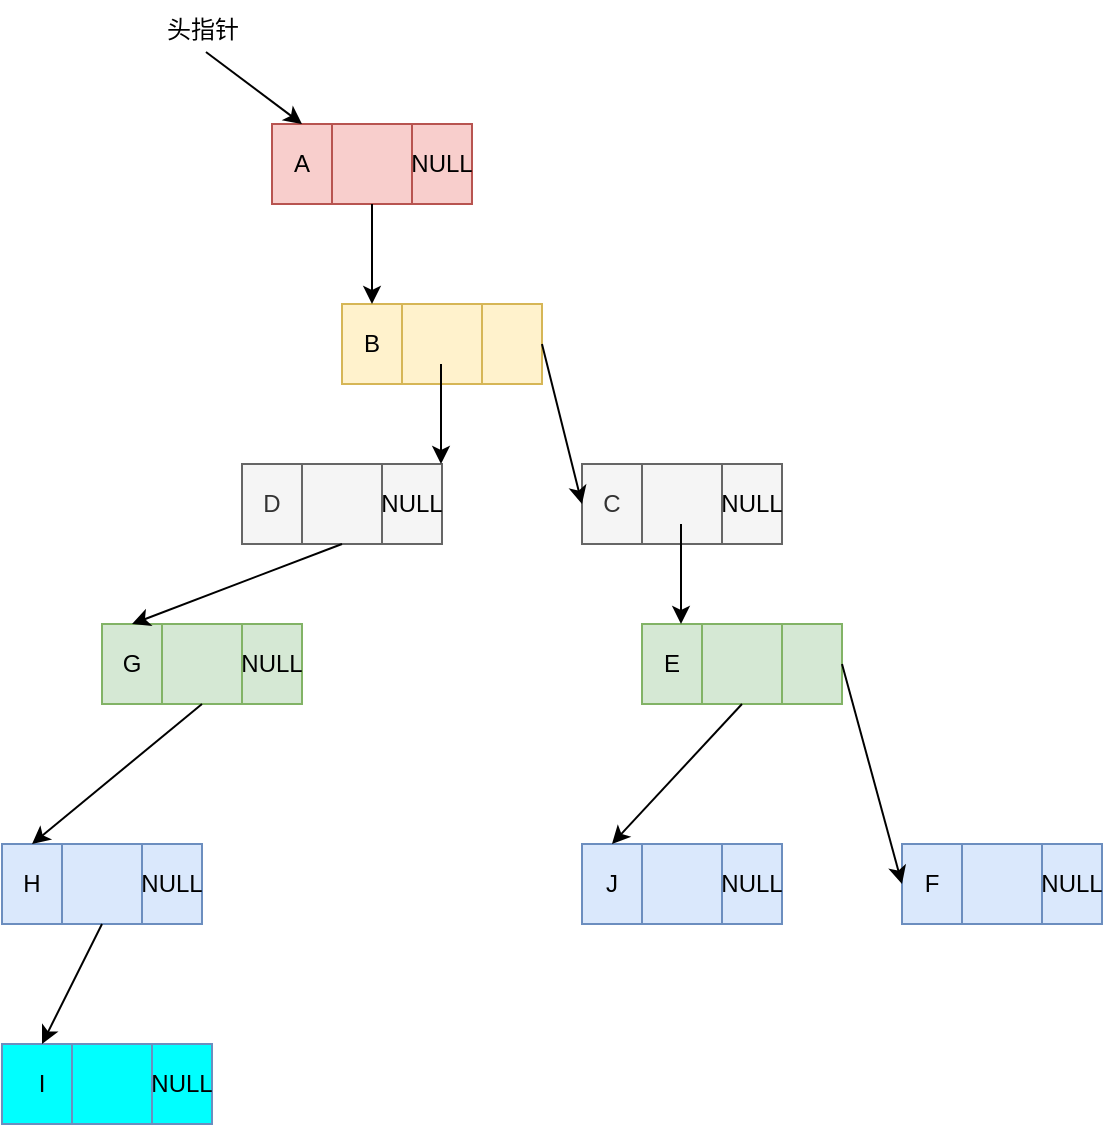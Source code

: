 <mxfile>
    <diagram id="07x8IBL9Zo9ts8AqKbV9" name="Page-1">
        <mxGraphModel dx="1280" dy="1558" grid="1" gridSize="10" guides="1" tooltips="1" connect="1" arrows="1" fold="1" page="1" pageScale="1" pageWidth="850" pageHeight="1100" math="0" shadow="0">
            <root>
                <mxCell id="0"/>
                <mxCell id="1" parent="0"/>
                <mxCell id="2" value="A" style="rounded=0;whiteSpace=wrap;html=1;fillColor=#f8cecc;strokeColor=#b85450;" vertex="1" parent="1">
                    <mxGeometry x="245" y="450" width="30" height="40" as="geometry"/>
                </mxCell>
                <mxCell id="3" value="" style="rounded=0;whiteSpace=wrap;html=1;fillColor=#f8cecc;strokeColor=#b85450;" vertex="1" parent="1">
                    <mxGeometry x="275" y="450" width="40" height="40" as="geometry"/>
                </mxCell>
                <mxCell id="4" value="NULL" style="rounded=0;whiteSpace=wrap;html=1;fillColor=#f8cecc;strokeColor=#b85450;" vertex="1" parent="1">
                    <mxGeometry x="315" y="450" width="30" height="40" as="geometry"/>
                </mxCell>
                <mxCell id="5" value="B" style="rounded=0;whiteSpace=wrap;html=1;fillColor=#fff2cc;strokeColor=#d6b656;" vertex="1" parent="1">
                    <mxGeometry x="280" y="540" width="30" height="40" as="geometry"/>
                </mxCell>
                <mxCell id="6" value="" style="rounded=0;whiteSpace=wrap;html=1;fillColor=#fff2cc;strokeColor=#d6b656;" vertex="1" parent="1">
                    <mxGeometry x="310" y="540" width="40" height="40" as="geometry"/>
                </mxCell>
                <mxCell id="7" value="" style="rounded=0;whiteSpace=wrap;html=1;fillColor=#fff2cc;strokeColor=#d6b656;" vertex="1" parent="1">
                    <mxGeometry x="350" y="540" width="30" height="40" as="geometry"/>
                </mxCell>
                <mxCell id="8" value="E" style="rounded=0;whiteSpace=wrap;html=1;fillColor=#d5e8d4;strokeColor=#82b366;" vertex="1" parent="1">
                    <mxGeometry x="430" y="700" width="30" height="40" as="geometry"/>
                </mxCell>
                <mxCell id="9" value="" style="rounded=0;whiteSpace=wrap;html=1;fillColor=#d5e8d4;strokeColor=#82b366;" vertex="1" parent="1">
                    <mxGeometry x="460" y="700" width="40" height="40" as="geometry"/>
                </mxCell>
                <mxCell id="10" value="" style="rounded=0;whiteSpace=wrap;html=1;fillColor=#d5e8d4;strokeColor=#82b366;" vertex="1" parent="1">
                    <mxGeometry x="500" y="700" width="30" height="40" as="geometry"/>
                </mxCell>
                <mxCell id="11" value="D" style="rounded=0;whiteSpace=wrap;html=1;fillColor=#f5f5f5;fontColor=#333333;strokeColor=#666666;" vertex="1" parent="1">
                    <mxGeometry x="230" y="620" width="30" height="40" as="geometry"/>
                </mxCell>
                <mxCell id="12" value="" style="rounded=0;whiteSpace=wrap;html=1;fillColor=#f5f5f5;fontColor=#333333;strokeColor=#666666;" vertex="1" parent="1">
                    <mxGeometry x="260" y="620" width="40" height="40" as="geometry"/>
                </mxCell>
                <mxCell id="13" value="&lt;span style=&quot;color: rgb(0, 0, 0);&quot;&gt;NULL&lt;/span&gt;" style="rounded=0;whiteSpace=wrap;html=1;fillColor=#f5f5f5;fontColor=#333333;strokeColor=#666666;" vertex="1" parent="1">
                    <mxGeometry x="300" y="620" width="30" height="40" as="geometry"/>
                </mxCell>
                <mxCell id="14" value="C" style="rounded=0;whiteSpace=wrap;html=1;fillColor=#f5f5f5;fontColor=#333333;strokeColor=#666666;" vertex="1" parent="1">
                    <mxGeometry x="400" y="620" width="30" height="40" as="geometry"/>
                </mxCell>
                <mxCell id="15" value="" style="rounded=0;whiteSpace=wrap;html=1;fillColor=#f5f5f5;fontColor=#333333;strokeColor=#666666;" vertex="1" parent="1">
                    <mxGeometry x="430" y="620" width="40" height="40" as="geometry"/>
                </mxCell>
                <mxCell id="16" value="&lt;span style=&quot;color: rgb(0, 0, 0);&quot;&gt;NULL&lt;/span&gt;" style="rounded=0;whiteSpace=wrap;html=1;fillColor=#f5f5f5;fontColor=#333333;strokeColor=#666666;" vertex="1" parent="1">
                    <mxGeometry x="470" y="620" width="30" height="40" as="geometry"/>
                </mxCell>
                <mxCell id="17" value="F" style="rounded=0;whiteSpace=wrap;html=1;fillColor=#dae8fc;strokeColor=#6c8ebf;" vertex="1" parent="1">
                    <mxGeometry x="560" y="810" width="30" height="40" as="geometry"/>
                </mxCell>
                <mxCell id="18" value="" style="rounded=0;whiteSpace=wrap;html=1;fillColor=#dae8fc;strokeColor=#6c8ebf;" vertex="1" parent="1">
                    <mxGeometry x="590" y="810" width="40" height="40" as="geometry"/>
                </mxCell>
                <mxCell id="19" value="&lt;span style=&quot;color: rgb(0, 0, 0);&quot;&gt;NULL&lt;/span&gt;" style="rounded=0;whiteSpace=wrap;html=1;fillColor=#dae8fc;strokeColor=#6c8ebf;" vertex="1" parent="1">
                    <mxGeometry x="630" y="810" width="30" height="40" as="geometry"/>
                </mxCell>
                <mxCell id="20" value="G" style="rounded=0;whiteSpace=wrap;html=1;fillColor=#d5e8d4;strokeColor=#82b366;" vertex="1" parent="1">
                    <mxGeometry x="160" y="700" width="30" height="40" as="geometry"/>
                </mxCell>
                <mxCell id="21" value="" style="rounded=0;whiteSpace=wrap;html=1;fillColor=#d5e8d4;strokeColor=#82b366;" vertex="1" parent="1">
                    <mxGeometry x="190" y="700" width="40" height="40" as="geometry"/>
                </mxCell>
                <mxCell id="22" value="&lt;span style=&quot;color: rgb(0, 0, 0);&quot;&gt;NULL&lt;/span&gt;" style="rounded=0;whiteSpace=wrap;html=1;fillColor=#d5e8d4;strokeColor=#82b366;" vertex="1" parent="1">
                    <mxGeometry x="230" y="700" width="30" height="40" as="geometry"/>
                </mxCell>
                <mxCell id="23" value="H" style="rounded=0;whiteSpace=wrap;html=1;fillColor=#dae8fc;strokeColor=#6c8ebf;" vertex="1" parent="1">
                    <mxGeometry x="110" y="810" width="30" height="40" as="geometry"/>
                </mxCell>
                <mxCell id="24" value="" style="rounded=0;whiteSpace=wrap;html=1;fillColor=#dae8fc;strokeColor=#6c8ebf;" vertex="1" parent="1">
                    <mxGeometry x="140" y="810" width="40" height="40" as="geometry"/>
                </mxCell>
                <mxCell id="25" value="&lt;span style=&quot;color: rgb(0, 0, 0);&quot;&gt;NULL&lt;/span&gt;" style="rounded=0;whiteSpace=wrap;html=1;fillColor=#dae8fc;strokeColor=#6c8ebf;" vertex="1" parent="1">
                    <mxGeometry x="180" y="810" width="30" height="40" as="geometry"/>
                </mxCell>
                <mxCell id="26" value="I" style="rounded=0;whiteSpace=wrap;html=1;fillColor=#00FFFF;strokeColor=#6c8ebf;" vertex="1" parent="1">
                    <mxGeometry x="110" y="910" width="40" height="40" as="geometry"/>
                </mxCell>
                <mxCell id="27" value="" style="rounded=0;whiteSpace=wrap;html=1;fillColor=#00FFFF;strokeColor=#6c8ebf;" vertex="1" parent="1">
                    <mxGeometry x="145" y="910" width="40" height="40" as="geometry"/>
                </mxCell>
                <mxCell id="28" value="&lt;span style=&quot;color: rgb(0, 0, 0);&quot;&gt;NULL&lt;/span&gt;" style="rounded=0;whiteSpace=wrap;html=1;fillColor=#00FFFF;strokeColor=#6c8ebf;" vertex="1" parent="1">
                    <mxGeometry x="185" y="910" width="30" height="40" as="geometry"/>
                </mxCell>
                <mxCell id="29" value="J" style="rounded=0;whiteSpace=wrap;html=1;fillColor=#dae8fc;strokeColor=#6c8ebf;" vertex="1" parent="1">
                    <mxGeometry x="400" y="810" width="30" height="40" as="geometry"/>
                </mxCell>
                <mxCell id="30" value="" style="rounded=0;whiteSpace=wrap;html=1;fillColor=#dae8fc;strokeColor=#6c8ebf;" vertex="1" parent="1">
                    <mxGeometry x="430" y="810" width="40" height="40" as="geometry"/>
                </mxCell>
                <mxCell id="31" value="&lt;span style=&quot;color: rgb(0, 0, 0);&quot;&gt;NULL&lt;/span&gt;" style="rounded=0;whiteSpace=wrap;html=1;fillColor=#dae8fc;strokeColor=#6c8ebf;" vertex="1" parent="1">
                    <mxGeometry x="470" y="810" width="30" height="40" as="geometry"/>
                </mxCell>
                <mxCell id="32" value="" style="endArrow=classic;html=1;exitX=0.5;exitY=1;exitDx=0;exitDy=0;entryX=0.5;entryY=0;entryDx=0;entryDy=0;" edge="1" parent="1" source="3" target="5">
                    <mxGeometry width="50" height="50" relative="1" as="geometry">
                        <mxPoint x="400" y="510" as="sourcePoint"/>
                        <mxPoint x="450" y="460" as="targetPoint"/>
                    </mxGeometry>
                </mxCell>
                <mxCell id="33" value="" style="endArrow=classic;html=1;exitX=0.5;exitY=1;exitDx=0;exitDy=0;entryX=0.5;entryY=0;entryDx=0;entryDy=0;" edge="1" parent="1">
                    <mxGeometry width="50" height="50" relative="1" as="geometry">
                        <mxPoint x="329.5" y="570" as="sourcePoint"/>
                        <mxPoint x="329.5" y="620" as="targetPoint"/>
                    </mxGeometry>
                </mxCell>
                <mxCell id="34" value="" style="endArrow=classic;html=1;exitX=0.5;exitY=1;exitDx=0;exitDy=0;entryX=0.5;entryY=0;entryDx=0;entryDy=0;" edge="1" parent="1">
                    <mxGeometry width="50" height="50" relative="1" as="geometry">
                        <mxPoint x="449.5" y="650" as="sourcePoint"/>
                        <mxPoint x="449.5" y="700" as="targetPoint"/>
                    </mxGeometry>
                </mxCell>
                <mxCell id="35" value="" style="endArrow=classic;html=1;exitX=1;exitY=0.5;exitDx=0;exitDy=0;entryX=0;entryY=0.5;entryDx=0;entryDy=0;" edge="1" parent="1" source="10" target="17">
                    <mxGeometry width="50" height="50" relative="1" as="geometry">
                        <mxPoint x="785" y="630" as="sourcePoint"/>
                        <mxPoint x="785" y="680" as="targetPoint"/>
                    </mxGeometry>
                </mxCell>
                <mxCell id="36" value="" style="endArrow=classic;html=1;exitX=0.5;exitY=1;exitDx=0;exitDy=0;entryX=0.5;entryY=0;entryDx=0;entryDy=0;" edge="1" parent="1" source="24" target="26">
                    <mxGeometry width="50" height="50" relative="1" as="geometry">
                        <mxPoint x="210" y="829.5" as="sourcePoint"/>
                        <mxPoint x="265" y="829.5" as="targetPoint"/>
                    </mxGeometry>
                </mxCell>
                <mxCell id="37" value="" style="endArrow=classic;html=1;exitX=0.5;exitY=1;exitDx=0;exitDy=0;entryX=0.5;entryY=0;entryDx=0;entryDy=0;" edge="1" parent="1" source="21" target="23">
                    <mxGeometry width="50" height="50" relative="1" as="geometry">
                        <mxPoint x="255" y="719.5" as="sourcePoint"/>
                        <mxPoint x="310" y="719.5" as="targetPoint"/>
                    </mxGeometry>
                </mxCell>
                <mxCell id="38" value="" style="endArrow=classic;html=1;exitX=0.5;exitY=1;exitDx=0;exitDy=0;entryX=0.5;entryY=0;entryDx=0;entryDy=0;" edge="1" parent="1" source="12" target="20">
                    <mxGeometry width="50" height="50" relative="1" as="geometry">
                        <mxPoint x="400" y="510" as="sourcePoint"/>
                        <mxPoint x="450" y="460" as="targetPoint"/>
                    </mxGeometry>
                </mxCell>
                <mxCell id="39" value="" style="endArrow=classic;html=1;exitX=0.5;exitY=1;exitDx=0;exitDy=0;entryX=0.5;entryY=0;entryDx=0;entryDy=0;" edge="1" parent="1" source="9" target="29">
                    <mxGeometry width="50" height="50" relative="1" as="geometry">
                        <mxPoint x="400" y="510" as="sourcePoint"/>
                        <mxPoint x="450" y="460" as="targetPoint"/>
                    </mxGeometry>
                </mxCell>
                <mxCell id="40" value="头指针" style="text;html=1;align=center;verticalAlign=middle;resizable=0;points=[];autosize=1;strokeColor=none;fillColor=none;" vertex="1" parent="1">
                    <mxGeometry x="180" y="388" width="60" height="30" as="geometry"/>
                </mxCell>
                <mxCell id="41" value="" style="endArrow=classic;html=1;exitX=0.533;exitY=0.867;exitDx=0;exitDy=0;exitPerimeter=0;entryX=0.5;entryY=0;entryDx=0;entryDy=0;" edge="1" parent="1" source="40" target="2">
                    <mxGeometry width="50" height="50" relative="1" as="geometry">
                        <mxPoint x="400" y="510" as="sourcePoint"/>
                        <mxPoint x="450" y="460" as="targetPoint"/>
                    </mxGeometry>
                </mxCell>
                <mxCell id="42" value="" style="endArrow=classic;html=1;exitX=1;exitY=0.5;exitDx=0;exitDy=0;entryX=0;entryY=0.5;entryDx=0;entryDy=0;" edge="1" parent="1" source="7" target="14">
                    <mxGeometry width="50" height="50" relative="1" as="geometry">
                        <mxPoint x="400" y="510" as="sourcePoint"/>
                        <mxPoint x="450" y="460" as="targetPoint"/>
                    </mxGeometry>
                </mxCell>
            </root>
        </mxGraphModel>
    </diagram>
</mxfile>